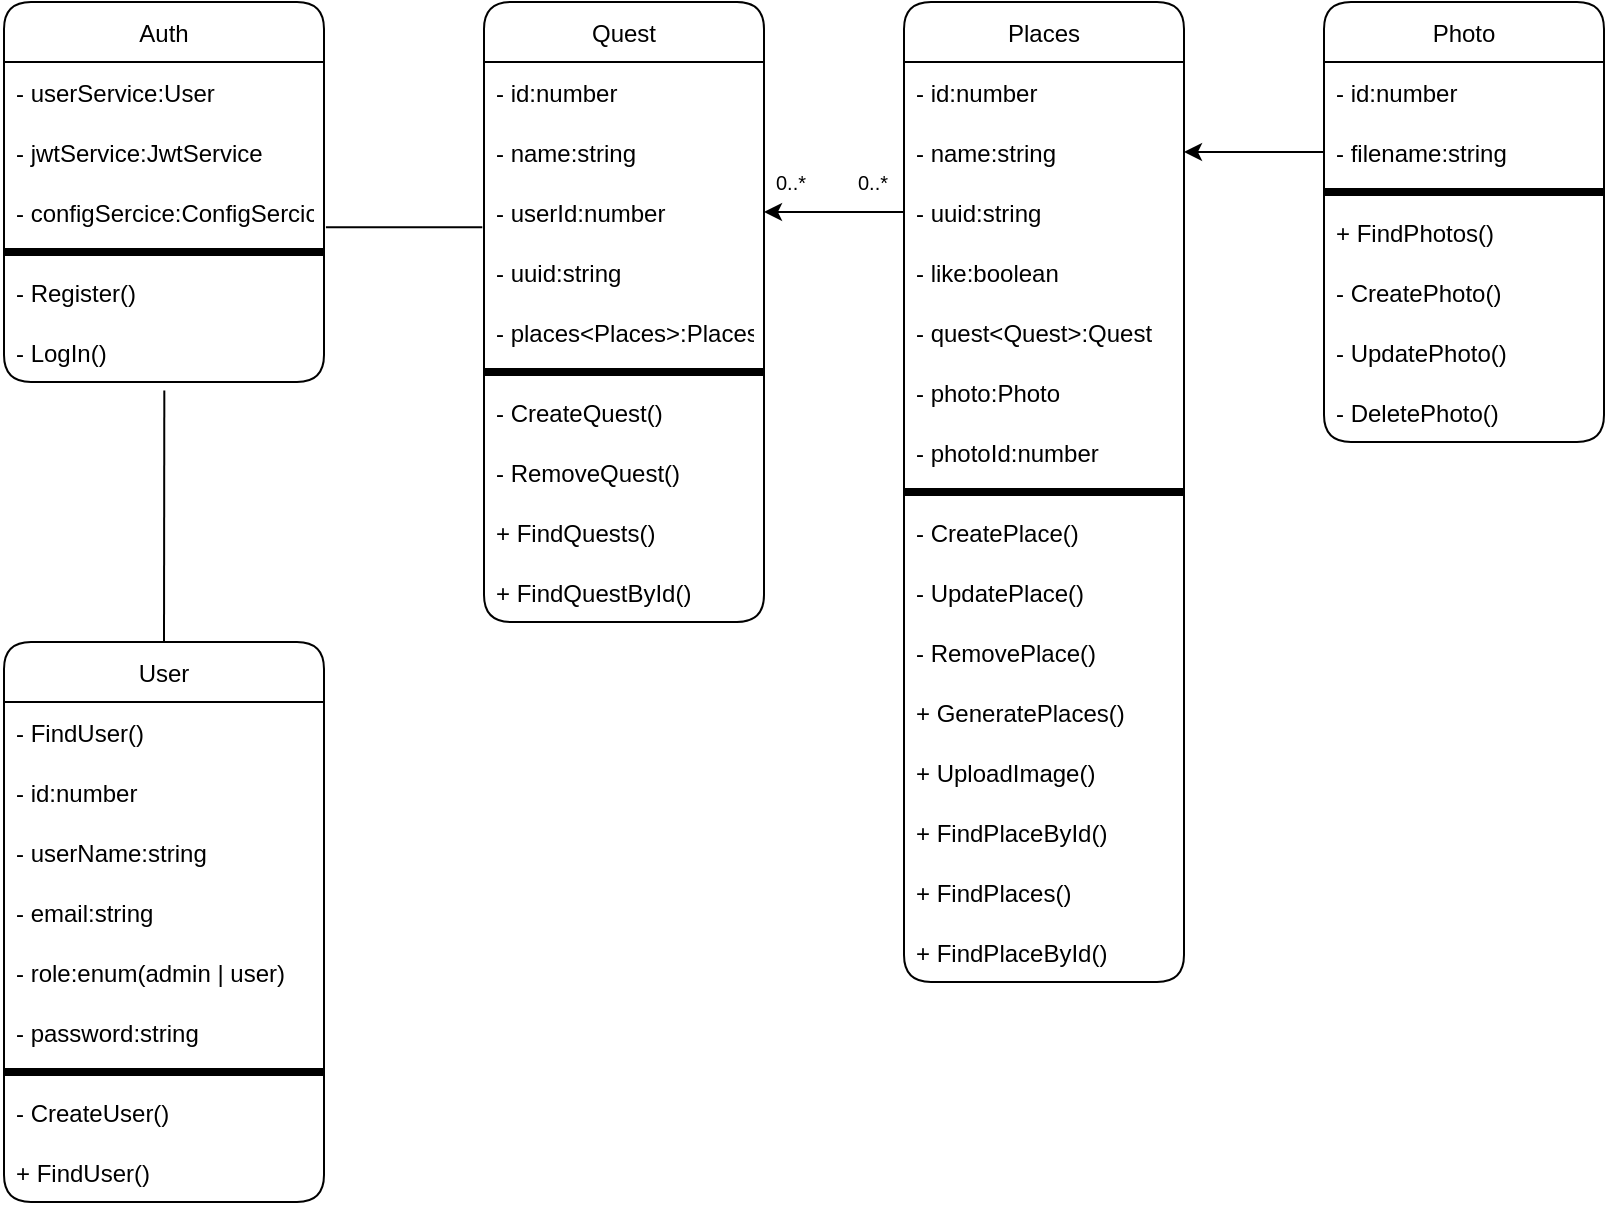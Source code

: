 <mxfile>
    <diagram id="sAlKDWhq9DpqiDOAxMc1" name="Страница 1">
        <mxGraphModel dx="888" dy="484" grid="0" gridSize="10" guides="1" tooltips="1" connect="1" arrows="1" fold="1" page="1" pageScale="1" pageWidth="827" pageHeight="1169" background="#ffffff" math="0" shadow="0">
            <root>
                <mxCell id="0"/>
                <mxCell id="1" parent="0"/>
                <mxCell id="5" value="User" style="swimlane;fontStyle=0;childLayout=stackLayout;horizontal=1;startSize=30;horizontalStack=0;resizeParent=1;resizeParentMax=0;resizeLast=0;collapsible=1;marginBottom=0;rounded=1;" vertex="1" parent="1">
                    <mxGeometry x="20" y="320" width="160" height="280" as="geometry">
                        <mxRectangle x="140" y="40" width="50" height="30" as="alternateBounds"/>
                    </mxGeometry>
                </mxCell>
                <mxCell id="16" value="- FindUser()" style="text;strokeColor=none;fillColor=none;align=left;verticalAlign=middle;spacingLeft=4;spacingRight=4;overflow=hidden;points=[[0,0.5],[1,0.5]];portConstraint=eastwest;rotatable=0;rounded=1;" vertex="1" parent="5">
                    <mxGeometry y="30" width="160" height="30" as="geometry"/>
                </mxCell>
                <mxCell id="6" value="- id:number" style="text;strokeColor=none;fillColor=none;align=left;verticalAlign=middle;spacingLeft=4;spacingRight=4;overflow=hidden;points=[[0,0.5],[1,0.5]];portConstraint=eastwest;rotatable=0;rounded=1;" vertex="1" parent="5">
                    <mxGeometry y="60" width="160" height="30" as="geometry"/>
                </mxCell>
                <mxCell id="7" value="- userName:string" style="text;strokeColor=none;fillColor=none;align=left;verticalAlign=middle;spacingLeft=4;spacingRight=4;overflow=hidden;points=[[0,0.5],[1,0.5]];portConstraint=eastwest;rotatable=0;rounded=1;" vertex="1" parent="5">
                    <mxGeometry y="90" width="160" height="30" as="geometry"/>
                </mxCell>
                <mxCell id="18" value="- email:string" style="text;strokeColor=none;fillColor=none;align=left;verticalAlign=middle;spacingLeft=4;spacingRight=4;overflow=hidden;points=[[0,0.5],[1,0.5]];portConstraint=eastwest;rotatable=0;rounded=1;" vertex="1" parent="5">
                    <mxGeometry y="120" width="160" height="30" as="geometry"/>
                </mxCell>
                <mxCell id="20" value="- role:enum(admin | user)" style="text;strokeColor=none;fillColor=none;align=left;verticalAlign=middle;spacingLeft=4;spacingRight=4;overflow=hidden;points=[[0,0.5],[1,0.5]];portConstraint=eastwest;rotatable=0;rounded=1;" vertex="1" parent="5">
                    <mxGeometry y="150" width="160" height="30" as="geometry"/>
                </mxCell>
                <mxCell id="19" value="- password:string" style="text;strokeColor=none;fillColor=none;align=left;verticalAlign=middle;spacingLeft=4;spacingRight=4;overflow=hidden;points=[[0,0.5],[1,0.5]];portConstraint=eastwest;rotatable=0;rounded=1;" vertex="1" parent="5">
                    <mxGeometry y="180" width="160" height="30" as="geometry"/>
                </mxCell>
                <mxCell id="15" value="" style="line;strokeWidth=4;html=1;perimeter=backbonePerimeter;points=[];outlineConnect=0;rounded=1;" vertex="1" parent="5">
                    <mxGeometry y="210" width="160" height="10" as="geometry"/>
                </mxCell>
                <mxCell id="17" value="- CreateUser()" style="text;strokeColor=none;fillColor=none;align=left;verticalAlign=middle;spacingLeft=4;spacingRight=4;overflow=hidden;points=[[0,0.5],[1,0.5]];portConstraint=eastwest;rotatable=0;rounded=1;" vertex="1" parent="5">
                    <mxGeometry y="220" width="160" height="30" as="geometry"/>
                </mxCell>
                <mxCell id="72" value="+ FindUser()" style="text;strokeColor=none;fillColor=none;align=left;verticalAlign=middle;spacingLeft=4;spacingRight=4;overflow=hidden;points=[[0,0.5],[1,0.5]];portConstraint=eastwest;rotatable=0;rounded=1;" vertex="1" parent="5">
                    <mxGeometry y="250" width="160" height="30" as="geometry"/>
                </mxCell>
                <mxCell id="12" value="Quest" style="swimlane;fontStyle=0;childLayout=stackLayout;horizontal=1;startSize=30;horizontalStack=0;resizeParent=1;resizeParentMax=0;resizeLast=0;collapsible=1;marginBottom=0;rounded=1;shadow=0;" vertex="1" parent="1">
                    <mxGeometry x="260" width="140" height="310" as="geometry">
                        <mxRectangle x="310" y="90" width="50" height="30" as="alternateBounds"/>
                    </mxGeometry>
                </mxCell>
                <mxCell id="24" value="- id:number" style="text;strokeColor=none;fillColor=none;align=left;verticalAlign=middle;spacingLeft=4;spacingRight=4;overflow=hidden;points=[[0,0.5],[1,0.5]];portConstraint=eastwest;rotatable=0;rounded=1;" vertex="1" parent="12">
                    <mxGeometry y="30" width="140" height="30" as="geometry"/>
                </mxCell>
                <mxCell id="25" value="- name:string" style="text;strokeColor=none;fillColor=none;align=left;verticalAlign=middle;spacingLeft=4;spacingRight=4;overflow=hidden;points=[[0,0.5],[1,0.5]];portConstraint=eastwest;rotatable=0;rounded=1;" vertex="1" parent="12">
                    <mxGeometry y="60" width="140" height="30" as="geometry"/>
                </mxCell>
                <mxCell id="26" value="- userId:number" style="text;strokeColor=none;fillColor=none;align=left;verticalAlign=middle;spacingLeft=4;spacingRight=4;overflow=hidden;points=[[0,0.5],[1,0.5]];portConstraint=eastwest;rotatable=0;rounded=1;" vertex="1" parent="12">
                    <mxGeometry y="90" width="140" height="30" as="geometry"/>
                </mxCell>
                <mxCell id="27" value="- uuid:string" style="text;strokeColor=none;fillColor=none;align=left;verticalAlign=middle;spacingLeft=4;spacingRight=4;overflow=hidden;points=[[0,0.5],[1,0.5]];portConstraint=eastwest;rotatable=0;rounded=1;" vertex="1" parent="12">
                    <mxGeometry y="120" width="140" height="30" as="geometry"/>
                </mxCell>
                <mxCell id="28" value="- places&lt;Places&gt;:Places" style="text;strokeColor=none;fillColor=none;align=left;verticalAlign=middle;spacingLeft=4;spacingRight=4;overflow=hidden;points=[[0,0.5],[1,0.5]];portConstraint=eastwest;rotatable=0;rounded=1;" vertex="1" parent="12">
                    <mxGeometry y="150" width="140" height="30" as="geometry"/>
                </mxCell>
                <mxCell id="23" value="" style="line;strokeWidth=4;html=1;perimeter=backbonePerimeter;points=[];outlineConnect=0;rounded=1;" vertex="1" parent="12">
                    <mxGeometry y="180" width="140" height="10" as="geometry"/>
                </mxCell>
                <mxCell id="13" value="- CreateQuest()" style="text;strokeColor=none;fillColor=none;align=left;verticalAlign=middle;spacingLeft=4;spacingRight=4;overflow=hidden;points=[[0,0.5],[1,0.5]];portConstraint=eastwest;rotatable=0;rounded=1;" vertex="1" parent="12">
                    <mxGeometry y="190" width="140" height="30" as="geometry"/>
                </mxCell>
                <mxCell id="75" value="- RemoveQuest()" style="text;strokeColor=none;fillColor=none;align=left;verticalAlign=middle;spacingLeft=4;spacingRight=4;overflow=hidden;points=[[0,0.5],[1,0.5]];portConstraint=eastwest;rotatable=0;rounded=1;" vertex="1" parent="12">
                    <mxGeometry y="220" width="140" height="30" as="geometry"/>
                </mxCell>
                <mxCell id="38" value="+ FindQuests()" style="text;strokeColor=none;fillColor=none;align=left;verticalAlign=middle;spacingLeft=4;spacingRight=4;overflow=hidden;points=[[0,0.5],[1,0.5]];portConstraint=eastwest;rotatable=0;rounded=1;" vertex="1" parent="12">
                    <mxGeometry y="250" width="140" height="30" as="geometry"/>
                </mxCell>
                <mxCell id="14" value="+ FindQuestById()" style="text;strokeColor=none;fillColor=none;align=left;verticalAlign=middle;spacingLeft=4;spacingRight=4;overflow=hidden;points=[[0,0.5],[1,0.5]];portConstraint=eastwest;rotatable=0;rounded=1;" vertex="1" parent="12">
                    <mxGeometry y="280" width="140" height="30" as="geometry"/>
                </mxCell>
                <mxCell id="39" value="" style="endArrow=none;html=1;exitX=1.006;exitY=0.753;exitDx=0;exitDy=0;exitPerimeter=0;entryX=-0.006;entryY=0.753;entryDx=0;entryDy=0;entryPerimeter=0;curved=1;" edge="1" parent="1" source="63" target="26">
                    <mxGeometry width="50" height="50" relative="1" as="geometry">
                        <mxPoint x="80" y="310" as="sourcePoint"/>
                        <mxPoint x="130" y="250" as="targetPoint"/>
                    </mxGeometry>
                </mxCell>
                <mxCell id="41" value="Photo" style="swimlane;fontStyle=0;childLayout=stackLayout;horizontal=1;startSize=30;horizontalStack=0;resizeParent=1;resizeParentMax=0;resizeLast=0;collapsible=1;marginBottom=0;rounded=1;" vertex="1" parent="1">
                    <mxGeometry x="680" width="140" height="220" as="geometry">
                        <mxRectangle x="440" y="250" width="50" height="30" as="alternateBounds"/>
                    </mxGeometry>
                </mxCell>
                <mxCell id="42" value="- id:number" style="text;strokeColor=none;fillColor=none;align=left;verticalAlign=middle;spacingLeft=4;spacingRight=4;overflow=hidden;points=[[0,0.5],[1,0.5]];portConstraint=eastwest;rotatable=0;rounded=1;" vertex="1" parent="41">
                    <mxGeometry y="30" width="140" height="30" as="geometry"/>
                </mxCell>
                <mxCell id="43" value="- filename:string" style="text;strokeColor=none;fillColor=none;align=left;verticalAlign=middle;spacingLeft=4;spacingRight=4;overflow=hidden;points=[[0,0.5],[1,0.5]];portConstraint=eastwest;rotatable=0;rounded=1;" vertex="1" parent="41">
                    <mxGeometry y="60" width="140" height="30" as="geometry"/>
                </mxCell>
                <mxCell id="49" value="" style="line;strokeWidth=4;html=1;perimeter=backbonePerimeter;points=[];outlineConnect=0;rounded=1;" vertex="1" parent="41">
                    <mxGeometry y="90" width="140" height="10" as="geometry"/>
                </mxCell>
                <mxCell id="51" value="+ FindPhotos()" style="text;strokeColor=none;fillColor=none;align=left;verticalAlign=middle;spacingLeft=4;spacingRight=4;overflow=hidden;points=[[0,0.5],[1,0.5]];portConstraint=eastwest;rotatable=0;rounded=1;" vertex="1" parent="41">
                    <mxGeometry y="100" width="140" height="30" as="geometry"/>
                </mxCell>
                <mxCell id="50" value="- CreatePhoto()" style="text;strokeColor=none;fillColor=none;align=left;verticalAlign=middle;spacingLeft=4;spacingRight=4;overflow=hidden;points=[[0,0.5],[1,0.5]];portConstraint=eastwest;rotatable=0;rounded=1;" vertex="1" parent="41">
                    <mxGeometry y="130" width="140" height="30" as="geometry"/>
                </mxCell>
                <mxCell id="53" value="- UpdatePhoto()" style="text;strokeColor=none;fillColor=none;align=left;verticalAlign=middle;spacingLeft=4;spacingRight=4;overflow=hidden;points=[[0,0.5],[1,0.5]];portConstraint=eastwest;rotatable=0;rounded=1;" vertex="1" parent="41">
                    <mxGeometry y="160" width="140" height="30" as="geometry"/>
                </mxCell>
                <mxCell id="52" value="- DeletePhoto()" style="text;strokeColor=none;fillColor=none;align=left;verticalAlign=middle;spacingLeft=4;spacingRight=4;overflow=hidden;points=[[0,0.5],[1,0.5]];portConstraint=eastwest;rotatable=0;rounded=1;" vertex="1" parent="41">
                    <mxGeometry y="190" width="140" height="30" as="geometry"/>
                </mxCell>
                <mxCell id="60" value="Auth" style="swimlane;fontStyle=0;childLayout=stackLayout;horizontal=1;startSize=30;horizontalStack=0;resizeParent=1;resizeParentMax=0;resizeLast=0;collapsible=1;marginBottom=0;rounded=1;" vertex="1" parent="1">
                    <mxGeometry x="20" width="160" height="190" as="geometry">
                        <mxRectangle x="140" y="40" width="50" height="30" as="alternateBounds"/>
                    </mxGeometry>
                </mxCell>
                <mxCell id="61" value="- userService:User" style="text;strokeColor=none;fillColor=none;align=left;verticalAlign=middle;spacingLeft=4;spacingRight=4;overflow=hidden;points=[[0,0.5],[1,0.5]];portConstraint=eastwest;rotatable=0;rounded=1;" vertex="1" parent="60">
                    <mxGeometry y="30" width="160" height="30" as="geometry"/>
                </mxCell>
                <mxCell id="62" value="- jwtService:JwtService" style="text;strokeColor=none;fillColor=none;align=left;verticalAlign=middle;spacingLeft=4;spacingRight=4;overflow=hidden;points=[[0,0.5],[1,0.5]];portConstraint=eastwest;rotatable=0;rounded=1;" vertex="1" parent="60">
                    <mxGeometry y="60" width="160" height="30" as="geometry"/>
                </mxCell>
                <mxCell id="63" value="- configSercice:ConfigSercice" style="text;strokeColor=none;fillColor=none;align=left;verticalAlign=middle;spacingLeft=4;spacingRight=4;overflow=hidden;points=[[0,0.5],[1,0.5]];portConstraint=eastwest;rotatable=0;rounded=1;" vertex="1" parent="60">
                    <mxGeometry y="90" width="160" height="30" as="geometry"/>
                </mxCell>
                <mxCell id="66" value="" style="line;strokeWidth=4;html=1;perimeter=backbonePerimeter;points=[];outlineConnect=0;rounded=1;" vertex="1" parent="60">
                    <mxGeometry y="120" width="160" height="10" as="geometry"/>
                </mxCell>
                <mxCell id="67" value="- Register()" style="text;strokeColor=none;fillColor=none;align=left;verticalAlign=middle;spacingLeft=4;spacingRight=4;overflow=hidden;points=[[0,0.5],[1,0.5]];portConstraint=eastwest;rotatable=0;rounded=1;" vertex="1" parent="60">
                    <mxGeometry y="130" width="160" height="30" as="geometry"/>
                </mxCell>
                <mxCell id="68" value="- LogIn()" style="text;strokeColor=none;fillColor=none;align=left;verticalAlign=middle;spacingLeft=4;spacingRight=4;overflow=hidden;points=[[0,0.5],[1,0.5]];portConstraint=eastwest;rotatable=0;rounded=1;" vertex="1" parent="60">
                    <mxGeometry y="160" width="160" height="30" as="geometry"/>
                </mxCell>
                <mxCell id="70" value="" style="endArrow=none;html=1;exitX=0.501;exitY=1.142;exitDx=0;exitDy=0;exitPerimeter=0;entryX=0.5;entryY=0;entryDx=0;entryDy=0;curved=1;" edge="1" parent="1" source="68" target="5">
                    <mxGeometry width="50" height="50" relative="1" as="geometry">
                        <mxPoint x="110.0" y="280" as="sourcePoint"/>
                        <mxPoint x="100" y="310" as="targetPoint"/>
                    </mxGeometry>
                </mxCell>
                <mxCell id="73" style="edgeStyle=none;html=1;exitX=0;exitY=0.5;exitDx=0;exitDy=0;entryX=1;entryY=0.5;entryDx=0;entryDy=0;curved=1;" edge="1" parent="1" source="30" target="26">
                    <mxGeometry relative="1" as="geometry"/>
                </mxCell>
                <mxCell id="74" style="edgeStyle=none;html=1;entryX=1;entryY=0.5;entryDx=0;entryDy=0;curved=1;" edge="1" parent="1" source="43" target="29">
                    <mxGeometry relative="1" as="geometry"/>
                </mxCell>
                <mxCell id="9" value="Places" style="swimlane;fontStyle=0;childLayout=stackLayout;horizontal=1;startSize=30;horizontalStack=0;resizeParent=1;resizeParentMax=0;resizeLast=0;collapsible=1;marginBottom=0;rounded=1;" vertex="1" parent="1">
                    <mxGeometry x="470" width="140" height="490" as="geometry">
                        <mxRectangle x="440" y="250" width="50" height="30" as="alternateBounds"/>
                    </mxGeometry>
                </mxCell>
                <mxCell id="22" value="- id:number" style="text;strokeColor=none;fillColor=none;align=left;verticalAlign=middle;spacingLeft=4;spacingRight=4;overflow=hidden;points=[[0,0.5],[1,0.5]];portConstraint=eastwest;rotatable=0;rounded=1;" vertex="1" parent="9">
                    <mxGeometry y="30" width="140" height="30" as="geometry"/>
                </mxCell>
                <mxCell id="29" value="- name:string" style="text;strokeColor=none;fillColor=none;align=left;verticalAlign=middle;spacingLeft=4;spacingRight=4;overflow=hidden;points=[[0,0.5],[1,0.5]];portConstraint=eastwest;rotatable=0;rounded=1;" vertex="1" parent="9">
                    <mxGeometry y="60" width="140" height="30" as="geometry"/>
                </mxCell>
                <mxCell id="30" value="- uuid:string" style="text;strokeColor=none;fillColor=none;align=left;verticalAlign=middle;spacingLeft=4;spacingRight=4;overflow=hidden;points=[[0,0.5],[1,0.5]];portConstraint=eastwest;rotatable=0;rounded=1;" vertex="1" parent="9">
                    <mxGeometry y="90" width="140" height="30" as="geometry"/>
                </mxCell>
                <mxCell id="31" value="- like:boolean" style="text;strokeColor=none;fillColor=none;align=left;verticalAlign=middle;spacingLeft=4;spacingRight=4;overflow=hidden;points=[[0,0.5],[1,0.5]];portConstraint=eastwest;rotatable=0;rounded=1;" vertex="1" parent="9">
                    <mxGeometry y="120" width="140" height="30" as="geometry"/>
                </mxCell>
                <mxCell id="79" value="- quest&lt;Quest&gt;:Quest" style="text;strokeColor=none;fillColor=none;align=left;verticalAlign=middle;spacingLeft=4;spacingRight=4;overflow=hidden;points=[[0,0.5],[1,0.5]];portConstraint=eastwest;rotatable=0;rounded=1;" vertex="1" parent="9">
                    <mxGeometry y="150" width="140" height="30" as="geometry"/>
                </mxCell>
                <mxCell id="33" value="- photo:Photo" style="text;strokeColor=none;fillColor=none;align=left;verticalAlign=middle;spacingLeft=4;spacingRight=4;overflow=hidden;points=[[0,0.5],[1,0.5]];portConstraint=eastwest;rotatable=0;rounded=1;" vertex="1" parent="9">
                    <mxGeometry y="180" width="140" height="30" as="geometry"/>
                </mxCell>
                <mxCell id="32" value="- photoId:number" style="text;strokeColor=none;fillColor=none;align=left;verticalAlign=middle;spacingLeft=4;spacingRight=4;overflow=hidden;points=[[0,0.5],[1,0.5]];portConstraint=eastwest;rotatable=0;rounded=1;" vertex="1" parent="9">
                    <mxGeometry y="210" width="140" height="30" as="geometry"/>
                </mxCell>
                <mxCell id="21" value="" style="line;strokeWidth=4;html=1;perimeter=backbonePerimeter;points=[];outlineConnect=0;rounded=1;" vertex="1" parent="9">
                    <mxGeometry y="240" width="140" height="10" as="geometry"/>
                </mxCell>
                <mxCell id="10" value="- CreatePlace()" style="text;strokeColor=none;fillColor=none;align=left;verticalAlign=middle;spacingLeft=4;spacingRight=4;overflow=hidden;points=[[0,0.5],[1,0.5]];portConstraint=eastwest;rotatable=0;rounded=1;" vertex="1" parent="9">
                    <mxGeometry y="250" width="140" height="30" as="geometry"/>
                </mxCell>
                <mxCell id="55" value="- UpdatePlace()" style="text;strokeColor=none;fillColor=none;align=left;verticalAlign=middle;spacingLeft=4;spacingRight=4;overflow=hidden;points=[[0,0.5],[1,0.5]];portConstraint=eastwest;rotatable=0;rounded=1;" vertex="1" parent="9">
                    <mxGeometry y="280" width="140" height="30" as="geometry"/>
                </mxCell>
                <mxCell id="58" value="- RemovePlace()" style="text;strokeColor=none;fillColor=none;align=left;verticalAlign=middle;spacingLeft=4;spacingRight=4;overflow=hidden;points=[[0,0.5],[1,0.5]];portConstraint=eastwest;rotatable=0;rounded=1;" vertex="1" parent="9">
                    <mxGeometry y="310" width="140" height="30" as="geometry"/>
                </mxCell>
                <mxCell id="80" value="+ GeneratePlaces()" style="text;strokeColor=none;fillColor=none;align=left;verticalAlign=middle;spacingLeft=4;spacingRight=4;overflow=hidden;points=[[0,0.5],[1,0.5]];portConstraint=eastwest;rotatable=0;rounded=1;" vertex="1" parent="9">
                    <mxGeometry y="340" width="140" height="30" as="geometry"/>
                </mxCell>
                <mxCell id="56" value="+ UploadImage()" style="text;strokeColor=none;fillColor=none;align=left;verticalAlign=middle;spacingLeft=4;spacingRight=4;overflow=hidden;points=[[0,0.5],[1,0.5]];portConstraint=eastwest;rotatable=0;rounded=1;" vertex="1" parent="9">
                    <mxGeometry y="370" width="140" height="30" as="geometry"/>
                </mxCell>
                <mxCell id="57" value="+ FindPlaceById()" style="text;strokeColor=none;fillColor=none;align=left;verticalAlign=middle;spacingLeft=4;spacingRight=4;overflow=hidden;points=[[0,0.5],[1,0.5]];portConstraint=eastwest;rotatable=0;rounded=1;" vertex="1" parent="9">
                    <mxGeometry y="400" width="140" height="30" as="geometry"/>
                </mxCell>
                <mxCell id="11" value="+ FindPlaces()" style="text;strokeColor=none;fillColor=none;align=left;verticalAlign=middle;spacingLeft=4;spacingRight=4;overflow=hidden;points=[[0,0.5],[1,0.5]];portConstraint=eastwest;rotatable=0;rounded=1;" vertex="1" parent="9">
                    <mxGeometry y="430" width="140" height="30" as="geometry"/>
                </mxCell>
                <mxCell id="54" value="+ FindPlaceById()" style="text;strokeColor=none;fillColor=none;align=left;verticalAlign=middle;spacingLeft=4;spacingRight=4;overflow=hidden;points=[[0,0.5],[1,0.5]];portConstraint=eastwest;rotatable=0;rounded=1;" vertex="1" parent="9">
                    <mxGeometry y="460" width="140" height="30" as="geometry"/>
                </mxCell>
                <mxCell id="76" value="0..*" style="text;html=1;strokeColor=none;fillColor=none;align=center;verticalAlign=middle;whiteSpace=wrap;rounded=0;shadow=0;fontSize=10;" vertex="1" parent="1">
                    <mxGeometry x="393" y="78" width="41" height="24" as="geometry"/>
                </mxCell>
                <mxCell id="77" value="0..*" style="text;html=1;strokeColor=none;fillColor=none;align=center;verticalAlign=middle;whiteSpace=wrap;rounded=0;shadow=0;fontSize=10;" vertex="1" parent="1">
                    <mxGeometry x="434" y="78" width="41" height="24" as="geometry"/>
                </mxCell>
            </root>
        </mxGraphModel>
    </diagram>
</mxfile>